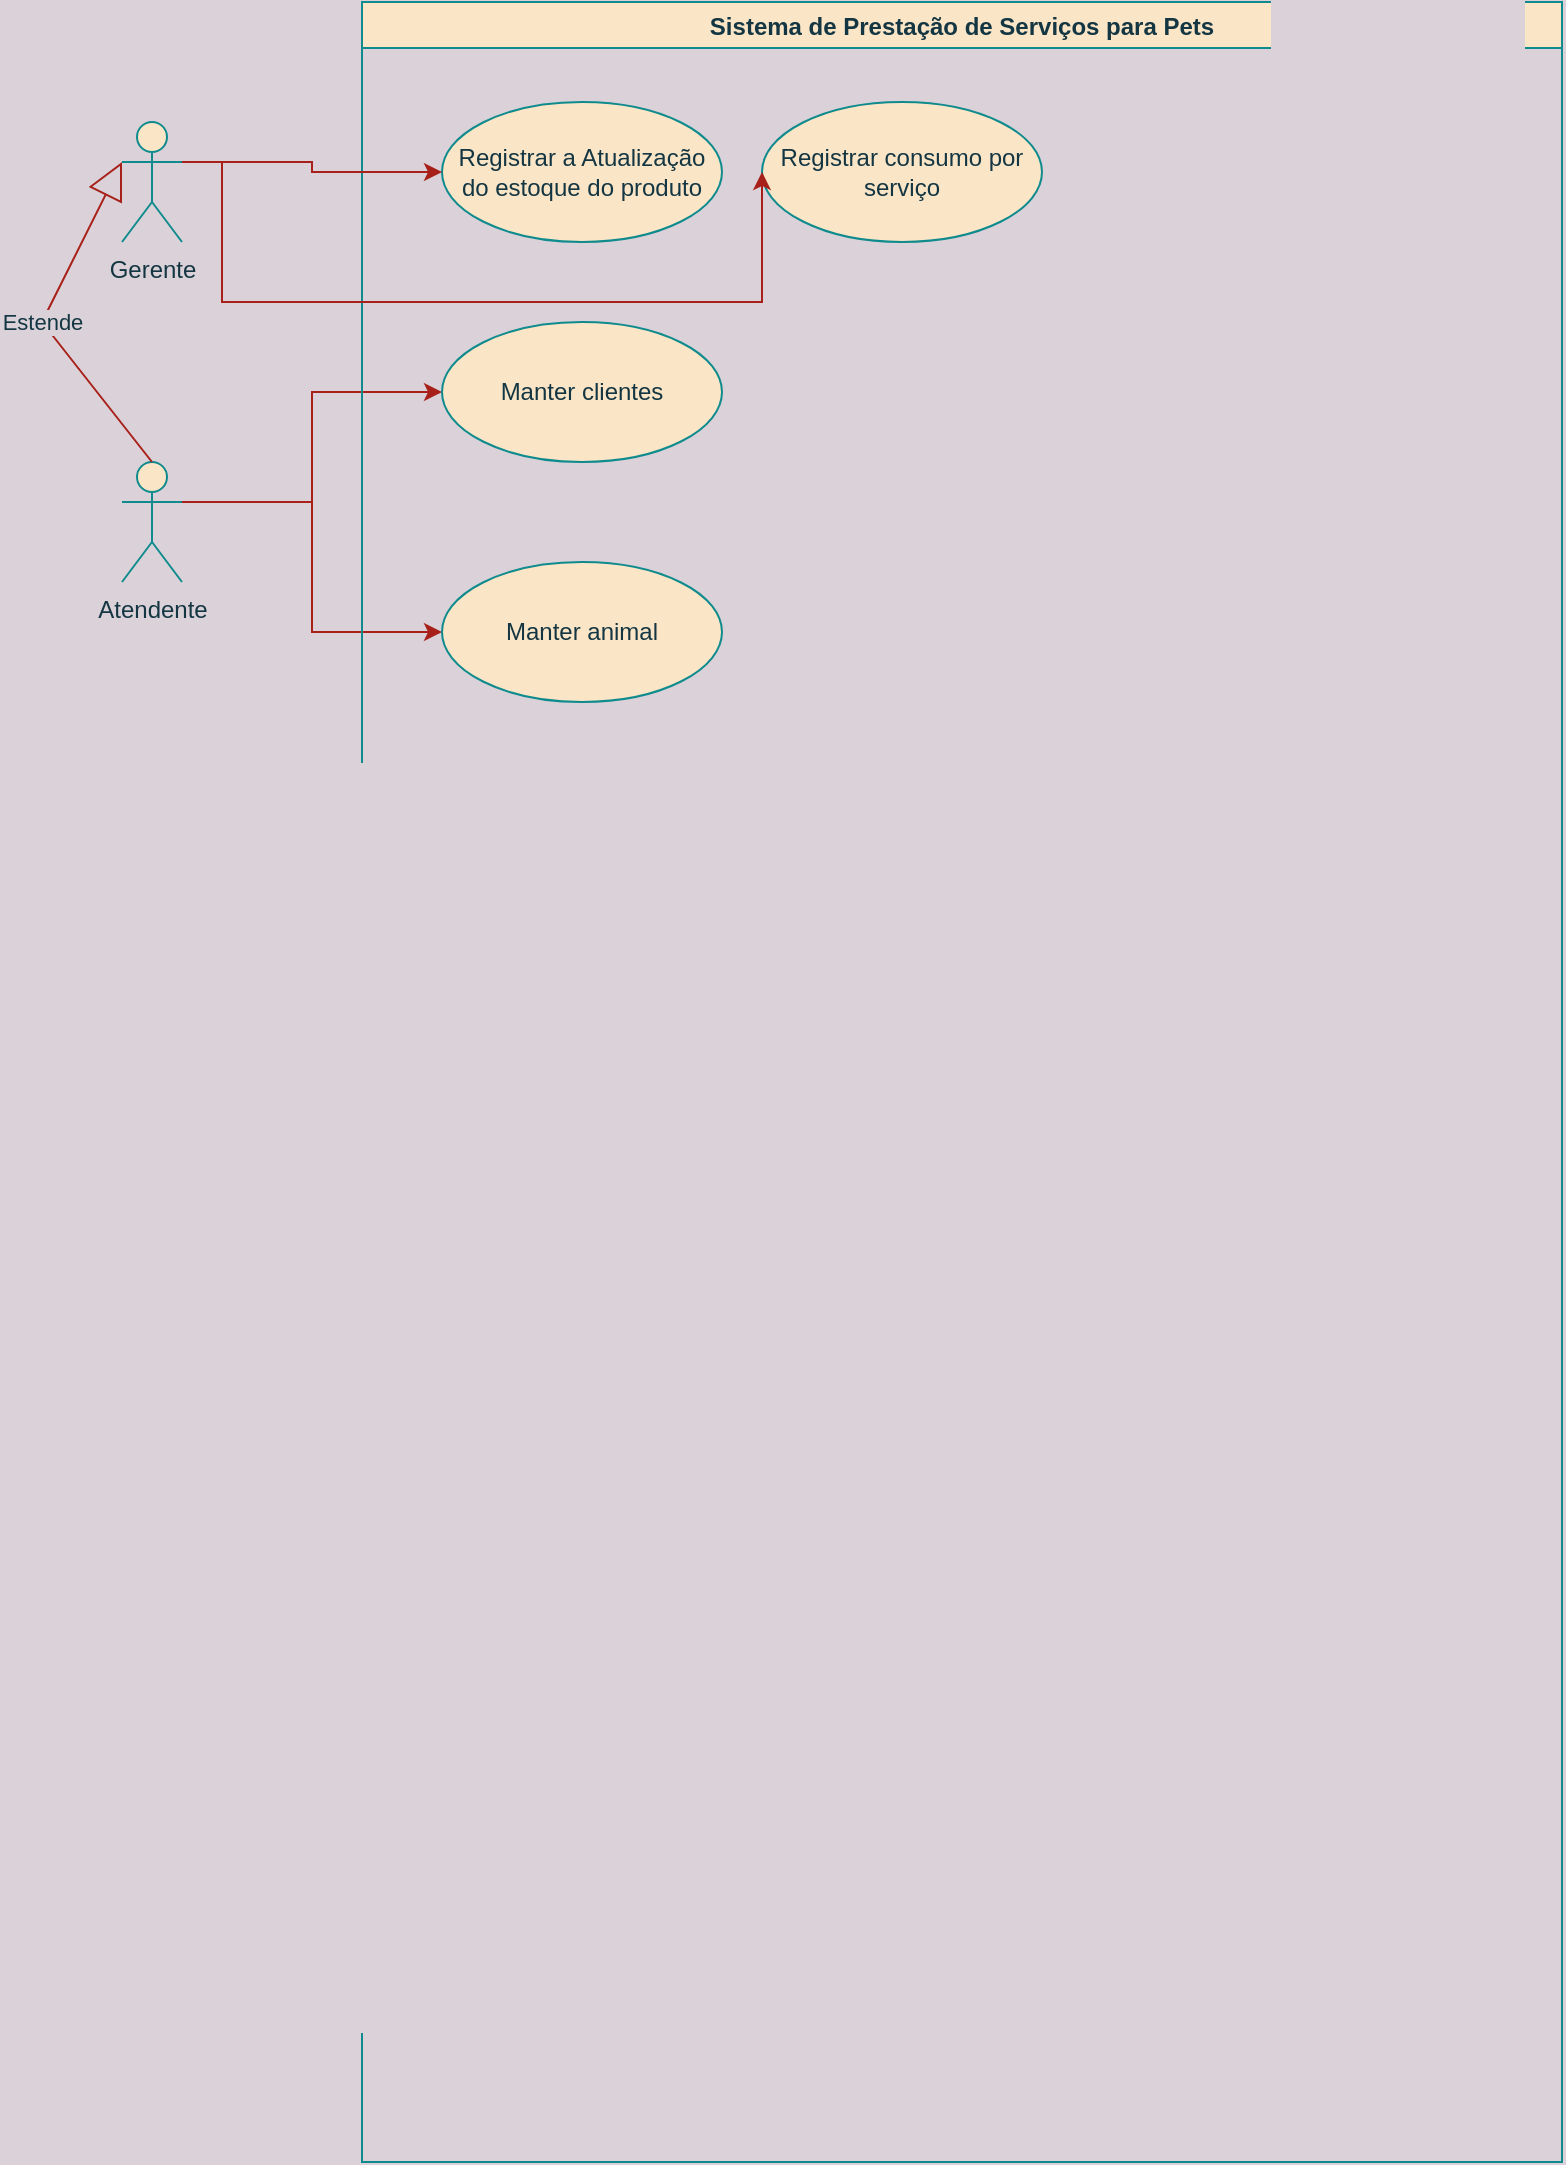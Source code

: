 <mxfile version="18.0.2" type="github">
  <diagram id="bTRfIFRihIKzvD858gBq" name="SPSP">
    <mxGraphModel dx="868" dy="442" grid="1" gridSize="10" guides="1" tooltips="1" connect="1" arrows="1" fold="1" page="1" pageScale="1" pageWidth="827" pageHeight="1169" background="#DAD2D8" math="0" shadow="0">
      <root>
        <mxCell id="0" />
        <mxCell id="1" parent="0" />
        <mxCell id="wS3j6SwrNlZnIO7xjSNi-30" style="edgeStyle=orthogonalEdgeStyle;rounded=0;orthogonalLoop=1;jettySize=auto;html=1;exitX=1;exitY=0.333;exitDx=0;exitDy=0;exitPerimeter=0;entryX=0;entryY=0.5;entryDx=0;entryDy=0;labelBackgroundColor=#DAD2D8;strokeColor=#A8201A;fontColor=#143642;" edge="1" parent="1" source="wS3j6SwrNlZnIO7xjSNi-1" target="wS3j6SwrNlZnIO7xjSNi-28">
          <mxGeometry relative="1" as="geometry" />
        </mxCell>
        <mxCell id="wS3j6SwrNlZnIO7xjSNi-31" style="edgeStyle=orthogonalEdgeStyle;rounded=0;orthogonalLoop=1;jettySize=auto;html=1;exitX=1;exitY=0.333;exitDx=0;exitDy=0;exitPerimeter=0;entryX=0;entryY=0.5;entryDx=0;entryDy=0;labelBackgroundColor=#DAD2D8;strokeColor=#A8201A;fontColor=#143642;" edge="1" parent="1" source="wS3j6SwrNlZnIO7xjSNi-1" target="wS3j6SwrNlZnIO7xjSNi-27">
          <mxGeometry relative="1" as="geometry" />
        </mxCell>
        <mxCell id="wS3j6SwrNlZnIO7xjSNi-1" value="Atendente" style="shape=umlActor;verticalLabelPosition=bottom;verticalAlign=top;html=1;outlineConnect=0;fillColor=#FAE5C7;strokeColor=#0F8B8D;fontColor=#143642;" vertex="1" parent="1">
          <mxGeometry x="80" y="270" width="30" height="60" as="geometry" />
        </mxCell>
        <mxCell id="wS3j6SwrNlZnIO7xjSNi-2" value="Sistema de Prestação de Serviços para Pets" style="swimlane;fillColor=#FAE5C7;strokeColor=#0F8B8D;fontColor=#143642;" vertex="1" parent="1">
          <mxGeometry x="200" y="40" width="600" height="1080" as="geometry" />
        </mxCell>
        <mxCell id="wS3j6SwrNlZnIO7xjSNi-26" value="Registrar a Atualização do estoque do produto" style="ellipse;whiteSpace=wrap;html=1;fillColor=#FAE5C7;strokeColor=#0F8B8D;fontColor=#143642;" vertex="1" parent="wS3j6SwrNlZnIO7xjSNi-2">
          <mxGeometry x="40" y="50" width="140" height="70" as="geometry" />
        </mxCell>
        <mxCell id="wS3j6SwrNlZnIO7xjSNi-28" value="Manter clientes" style="ellipse;whiteSpace=wrap;html=1;fillColor=#FAE5C7;strokeColor=#0F8B8D;fontColor=#143642;" vertex="1" parent="wS3j6SwrNlZnIO7xjSNi-2">
          <mxGeometry x="40" y="160" width="140" height="70" as="geometry" />
        </mxCell>
        <mxCell id="wS3j6SwrNlZnIO7xjSNi-27" value="Manter animal" style="ellipse;whiteSpace=wrap;html=1;fillColor=#FAE5C7;strokeColor=#0F8B8D;fontColor=#143642;" vertex="1" parent="wS3j6SwrNlZnIO7xjSNi-2">
          <mxGeometry x="40" y="280" width="140" height="70" as="geometry" />
        </mxCell>
        <mxCell id="wS3j6SwrNlZnIO7xjSNi-32" value="Registrar consumo por serviço" style="ellipse;whiteSpace=wrap;html=1;fillColor=#FAE5C7;strokeColor=#0F8B8D;fontColor=#143642;" vertex="1" parent="wS3j6SwrNlZnIO7xjSNi-2">
          <mxGeometry x="200" y="50" width="140" height="70" as="geometry" />
        </mxCell>
        <mxCell id="wS3j6SwrNlZnIO7xjSNi-33" style="edgeStyle=orthogonalEdgeStyle;rounded=0;orthogonalLoop=1;jettySize=auto;html=1;exitX=1;exitY=0.333;exitDx=0;exitDy=0;exitPerimeter=0;entryX=0;entryY=0.5;entryDx=0;entryDy=0;labelBackgroundColor=#DAD2D8;strokeColor=#A8201A;fontColor=#143642;" edge="1" parent="1" source="wS3j6SwrNlZnIO7xjSNi-18" target="wS3j6SwrNlZnIO7xjSNi-32">
          <mxGeometry relative="1" as="geometry">
            <Array as="points">
              <mxPoint x="130" y="120" />
              <mxPoint x="130" y="190" />
              <mxPoint x="400" y="190" />
            </Array>
          </mxGeometry>
        </mxCell>
        <mxCell id="wS3j6SwrNlZnIO7xjSNi-35" style="edgeStyle=orthogonalEdgeStyle;rounded=0;orthogonalLoop=1;jettySize=auto;html=1;exitX=1;exitY=0.333;exitDx=0;exitDy=0;exitPerimeter=0;entryX=0;entryY=0.5;entryDx=0;entryDy=0;labelBackgroundColor=#DAD2D8;strokeColor=#A8201A;fontColor=#143642;" edge="1" parent="1" source="wS3j6SwrNlZnIO7xjSNi-18" target="wS3j6SwrNlZnIO7xjSNi-26">
          <mxGeometry relative="1" as="geometry" />
        </mxCell>
        <mxCell id="wS3j6SwrNlZnIO7xjSNi-18" value="Gerente" style="shape=umlActor;verticalLabelPosition=bottom;verticalAlign=top;html=1;outlineConnect=0;fillColor=#FAE5C7;strokeColor=#0F8B8D;fontColor=#143642;" vertex="1" parent="1">
          <mxGeometry x="80" y="100" width="30" height="60" as="geometry" />
        </mxCell>
        <mxCell id="wS3j6SwrNlZnIO7xjSNi-25" value="Estende" style="endArrow=block;endSize=16;endFill=0;html=1;rounded=0;exitX=0.5;exitY=0;exitDx=0;exitDy=0;exitPerimeter=0;entryX=0;entryY=0.333;entryDx=0;entryDy=0;entryPerimeter=0;labelBackgroundColor=#DAD2D8;strokeColor=#A8201A;fontColor=#143642;" edge="1" parent="1" source="wS3j6SwrNlZnIO7xjSNi-1" target="wS3j6SwrNlZnIO7xjSNi-18">
          <mxGeometry width="160" relative="1" as="geometry">
            <mxPoint x="330" y="230" as="sourcePoint" />
            <mxPoint x="40" y="120" as="targetPoint" />
            <Array as="points">
              <mxPoint x="40" y="200" />
            </Array>
          </mxGeometry>
        </mxCell>
      </root>
    </mxGraphModel>
  </diagram>
</mxfile>

